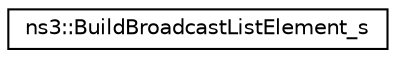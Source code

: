 digraph "Graphical Class Hierarchy"
{
 // LATEX_PDF_SIZE
  edge [fontname="Helvetica",fontsize="10",labelfontname="Helvetica",labelfontsize="10"];
  node [fontname="Helvetica",fontsize="10",shape=record];
  rankdir="LR";
  Node0 [label="ns3::BuildBroadcastListElement_s",height=0.2,width=0.4,color="black", fillcolor="white", style="filled",URL="$structns3_1_1_build_broadcast_list_element__s.html",tooltip="See section 4.3.11 buildBroadcastListElement."];
}
